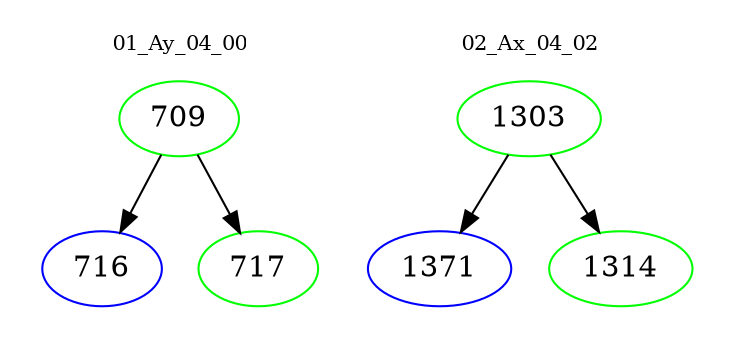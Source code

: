 digraph{
subgraph cluster_0 {
color = white
label = "01_Ay_04_00";
fontsize=10;
T0_709 [label="709", color="green"]
T0_709 -> T0_716 [color="black"]
T0_716 [label="716", color="blue"]
T0_709 -> T0_717 [color="black"]
T0_717 [label="717", color="green"]
}
subgraph cluster_1 {
color = white
label = "02_Ax_04_02";
fontsize=10;
T1_1303 [label="1303", color="green"]
T1_1303 -> T1_1371 [color="black"]
T1_1371 [label="1371", color="blue"]
T1_1303 -> T1_1314 [color="black"]
T1_1314 [label="1314", color="green"]
}
}
